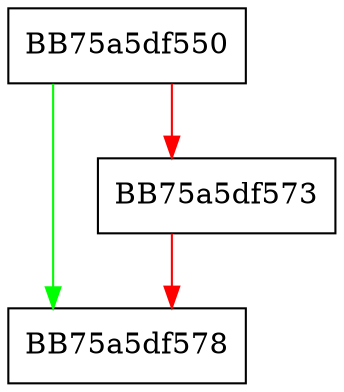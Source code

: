 digraph create {
  node [shape="box"];
  graph [splines=ortho];
  BB75a5df550 -> BB75a5df578 [color="green"];
  BB75a5df550 -> BB75a5df573 [color="red"];
  BB75a5df573 -> BB75a5df578 [color="red"];
}